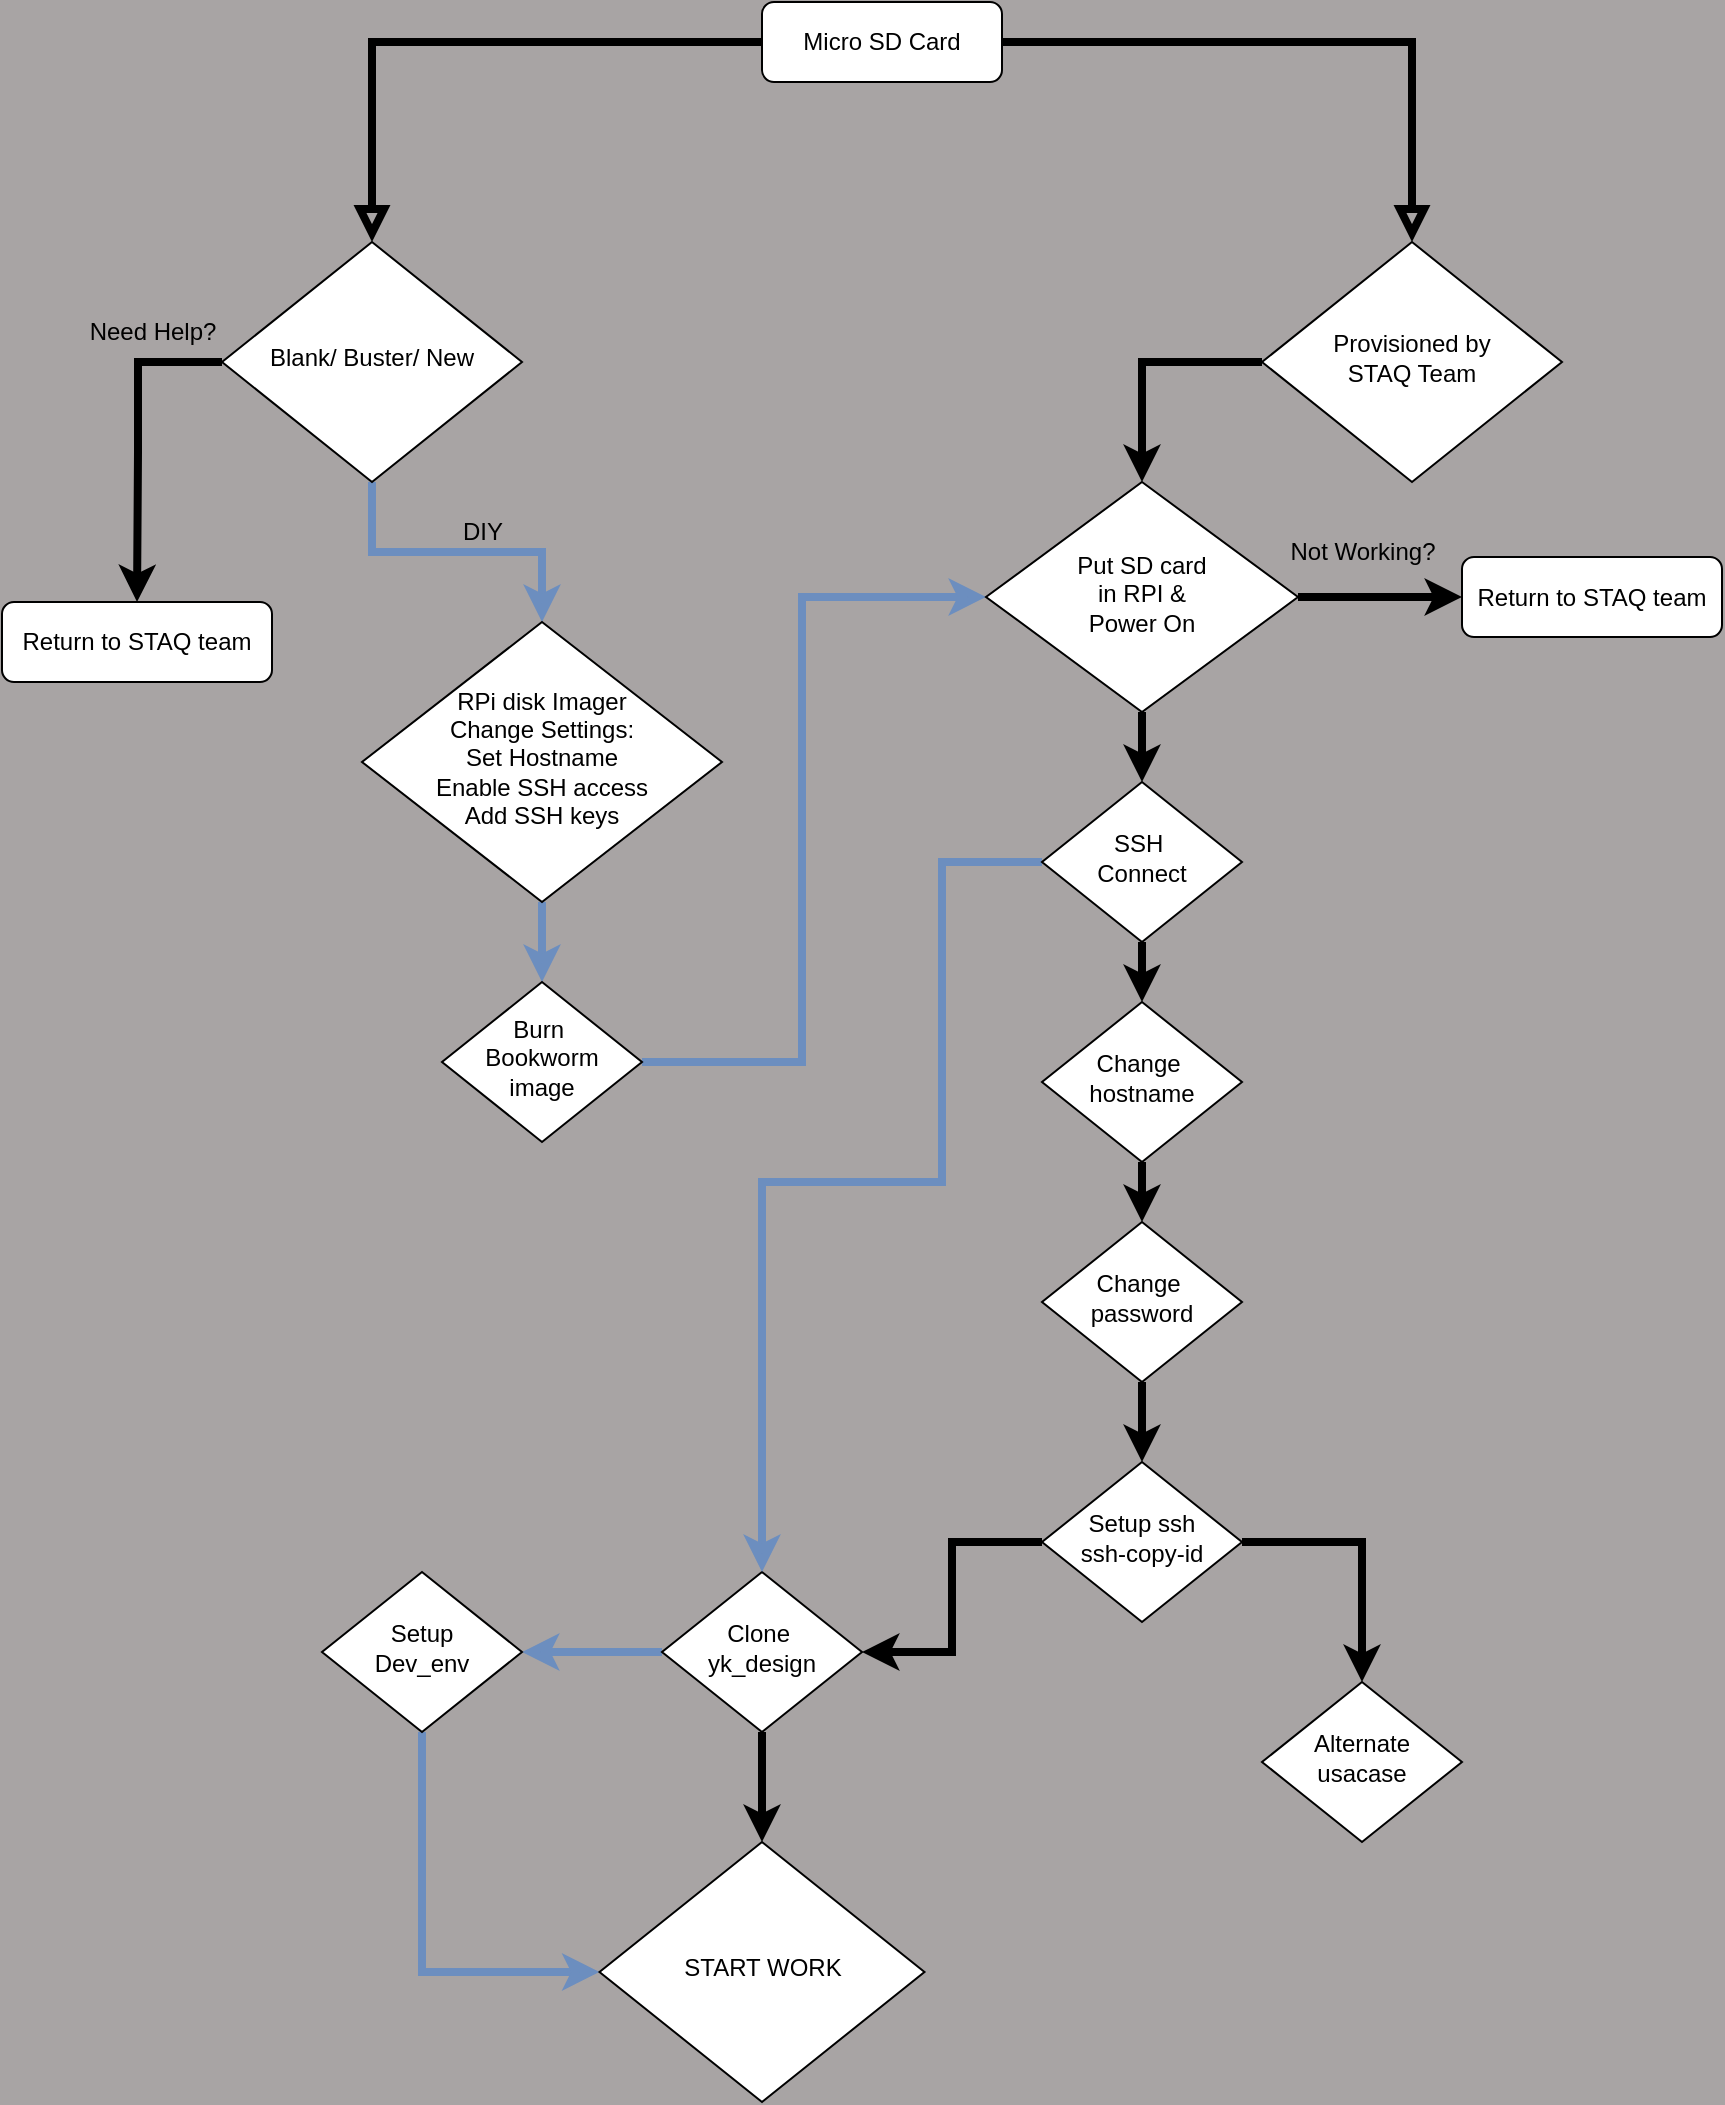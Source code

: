 <mxfile version="23.1.1" type="github">
  <diagram id="C5RBs43oDa-KdzZeNtuy" name="Page-1">
    <mxGraphModel dx="2820" dy="1134" grid="1" gridSize="10" guides="1" tooltips="1" connect="1" arrows="1" fold="1" page="1" pageScale="1" pageWidth="827" pageHeight="1169" background="#a8a4a4" math="0" shadow="0">
      <root>
        <mxCell id="WIyWlLk6GJQsqaUBKTNV-0" />
        <mxCell id="WIyWlLk6GJQsqaUBKTNV-1" parent="WIyWlLk6GJQsqaUBKTNV-0" />
        <mxCell id="WIyWlLk6GJQsqaUBKTNV-2" value="" style="rounded=0;html=1;jettySize=auto;orthogonalLoop=1;fontSize=11;endArrow=block;endFill=0;endSize=8;strokeWidth=4;shadow=0;labelBackgroundColor=none;edgeStyle=orthogonalEdgeStyle;" parent="WIyWlLk6GJQsqaUBKTNV-1" source="WIyWlLk6GJQsqaUBKTNV-3" target="WIyWlLk6GJQsqaUBKTNV-6" edge="1">
          <mxGeometry relative="1" as="geometry" />
        </mxCell>
        <mxCell id="WIyWlLk6GJQsqaUBKTNV-3" value="Micro SD Card" style="rounded=1;whiteSpace=wrap;html=1;fontSize=12;glass=0;strokeWidth=1;shadow=0;" parent="WIyWlLk6GJQsqaUBKTNV-1" vertex="1">
          <mxGeometry x="-330" y="40" width="120" height="40" as="geometry" />
        </mxCell>
        <mxCell id="j7dEtrERLzkFDMMT-IVj-43" style="edgeStyle=orthogonalEdgeStyle;rounded=0;orthogonalLoop=1;jettySize=auto;html=1;entryX=0.5;entryY=0;entryDx=0;entryDy=0;strokeWidth=4;" edge="1" parent="WIyWlLk6GJQsqaUBKTNV-1" source="WIyWlLk6GJQsqaUBKTNV-6" target="j7dEtrERLzkFDMMT-IVj-42">
          <mxGeometry relative="1" as="geometry">
            <Array as="points">
              <mxPoint x="-140" y="220" />
            </Array>
          </mxGeometry>
        </mxCell>
        <mxCell id="WIyWlLk6GJQsqaUBKTNV-6" value="Provisioned by &lt;br&gt;STAQ Team" style="rhombus;whiteSpace=wrap;html=1;shadow=0;fontFamily=Helvetica;fontSize=12;align=center;strokeWidth=1;spacing=6;spacingTop=-4;" parent="WIyWlLk6GJQsqaUBKTNV-1" vertex="1">
          <mxGeometry x="-80" y="160" width="150" height="120" as="geometry" />
        </mxCell>
        <mxCell id="WIyWlLk6GJQsqaUBKTNV-7" value="Return to STAQ team" style="rounded=1;whiteSpace=wrap;html=1;fontSize=12;glass=0;strokeWidth=1;shadow=0;" parent="WIyWlLk6GJQsqaUBKTNV-1" vertex="1">
          <mxGeometry x="20" y="317.5" width="130" height="40" as="geometry" />
        </mxCell>
        <mxCell id="j7dEtrERLzkFDMMT-IVj-9" value="" style="edgeStyle=orthogonalEdgeStyle;rounded=0;orthogonalLoop=1;jettySize=auto;html=1;strokeWidth=4;" edge="1" parent="WIyWlLk6GJQsqaUBKTNV-1" source="WIyWlLk6GJQsqaUBKTNV-10" target="j7dEtrERLzkFDMMT-IVj-5">
          <mxGeometry relative="1" as="geometry" />
        </mxCell>
        <mxCell id="WIyWlLk6GJQsqaUBKTNV-10" value="Change&amp;nbsp;&lt;br&gt;hostname" style="rhombus;whiteSpace=wrap;html=1;shadow=0;fontFamily=Helvetica;fontSize=12;align=center;strokeWidth=1;spacing=6;spacingTop=-4;" parent="WIyWlLk6GJQsqaUBKTNV-1" vertex="1">
          <mxGeometry x="-190" y="540" width="100" height="80" as="geometry" />
        </mxCell>
        <mxCell id="j7dEtrERLzkFDMMT-IVj-20" style="edgeStyle=orthogonalEdgeStyle;rounded=0;orthogonalLoop=1;jettySize=auto;html=1;entryX=0.5;entryY=0;entryDx=0;entryDy=0;fillColor=#dae8fc;strokeColor=#6c8ebf;strokeWidth=4;" edge="1" parent="WIyWlLk6GJQsqaUBKTNV-1" source="j7dEtrERLzkFDMMT-IVj-0" target="j7dEtrERLzkFDMMT-IVj-13">
          <mxGeometry relative="1" as="geometry">
            <mxPoint x="-330" y="290" as="targetPoint" />
          </mxGeometry>
        </mxCell>
        <mxCell id="j7dEtrERLzkFDMMT-IVj-22" style="edgeStyle=orthogonalEdgeStyle;rounded=0;orthogonalLoop=1;jettySize=auto;html=1;entryX=0.5;entryY=0;entryDx=0;entryDy=0;strokeWidth=4;" edge="1" parent="WIyWlLk6GJQsqaUBKTNV-1" source="j7dEtrERLzkFDMMT-IVj-0" target="j7dEtrERLzkFDMMT-IVj-17">
          <mxGeometry relative="1" as="geometry">
            <Array as="points">
              <mxPoint x="-642" y="220" />
              <mxPoint x="-642" y="265" />
            </Array>
          </mxGeometry>
        </mxCell>
        <mxCell id="j7dEtrERLzkFDMMT-IVj-0" value="Blank/ Buster/ New" style="rhombus;whiteSpace=wrap;html=1;shadow=0;fontFamily=Helvetica;fontSize=12;align=center;strokeWidth=1;spacing=6;spacingTop=-4;" vertex="1" parent="WIyWlLk6GJQsqaUBKTNV-1">
          <mxGeometry x="-600" y="160" width="150" height="120" as="geometry" />
        </mxCell>
        <mxCell id="j7dEtrERLzkFDMMT-IVj-2" value="" style="rounded=0;html=1;jettySize=auto;orthogonalLoop=1;fontSize=11;endArrow=block;endFill=0;endSize=8;strokeWidth=4;shadow=0;labelBackgroundColor=none;edgeStyle=orthogonalEdgeStyle;" edge="1" parent="WIyWlLk6GJQsqaUBKTNV-1" source="WIyWlLk6GJQsqaUBKTNV-3" target="j7dEtrERLzkFDMMT-IVj-0">
          <mxGeometry relative="1" as="geometry">
            <mxPoint x="-385.25" y="120" as="sourcePoint" />
            <mxPoint x="-275.25" y="200" as="targetPoint" />
          </mxGeometry>
        </mxCell>
        <mxCell id="j7dEtrERLzkFDMMT-IVj-10" value="" style="edgeStyle=orthogonalEdgeStyle;rounded=0;orthogonalLoop=1;jettySize=auto;html=1;strokeWidth=4;" edge="1" parent="WIyWlLk6GJQsqaUBKTNV-1" source="j7dEtrERLzkFDMMT-IVj-5" target="j7dEtrERLzkFDMMT-IVj-6">
          <mxGeometry relative="1" as="geometry" />
        </mxCell>
        <mxCell id="j7dEtrERLzkFDMMT-IVj-5" value="Change&amp;nbsp;&lt;br&gt;password" style="rhombus;whiteSpace=wrap;html=1;shadow=0;fontFamily=Helvetica;fontSize=12;align=center;strokeWidth=1;spacing=6;spacingTop=-4;" vertex="1" parent="WIyWlLk6GJQsqaUBKTNV-1">
          <mxGeometry x="-190" y="650" width="100" height="80" as="geometry" />
        </mxCell>
        <mxCell id="j7dEtrERLzkFDMMT-IVj-11" style="edgeStyle=orthogonalEdgeStyle;rounded=0;orthogonalLoop=1;jettySize=auto;html=1;strokeWidth=4;" edge="1" parent="WIyWlLk6GJQsqaUBKTNV-1" source="j7dEtrERLzkFDMMT-IVj-6" target="j7dEtrERLzkFDMMT-IVj-7">
          <mxGeometry relative="1" as="geometry" />
        </mxCell>
        <mxCell id="j7dEtrERLzkFDMMT-IVj-12" style="edgeStyle=orthogonalEdgeStyle;rounded=0;orthogonalLoop=1;jettySize=auto;html=1;strokeWidth=4;" edge="1" parent="WIyWlLk6GJQsqaUBKTNV-1" source="j7dEtrERLzkFDMMT-IVj-6" target="j7dEtrERLzkFDMMT-IVj-8">
          <mxGeometry relative="1" as="geometry" />
        </mxCell>
        <mxCell id="j7dEtrERLzkFDMMT-IVj-6" value="Setup ssh&lt;br&gt;ssh-copy-id" style="rhombus;whiteSpace=wrap;html=1;shadow=0;fontFamily=Helvetica;fontSize=12;align=center;strokeWidth=1;spacing=6;spacingTop=-4;" vertex="1" parent="WIyWlLk6GJQsqaUBKTNV-1">
          <mxGeometry x="-190" y="770" width="100" height="80" as="geometry" />
        </mxCell>
        <mxCell id="j7dEtrERLzkFDMMT-IVj-28" style="edgeStyle=orthogonalEdgeStyle;rounded=0;orthogonalLoop=1;jettySize=auto;html=1;entryX=1;entryY=0.5;entryDx=0;entryDy=0;fillColor=#dae8fc;strokeColor=#6c8ebf;strokeWidth=4;" edge="1" parent="WIyWlLk6GJQsqaUBKTNV-1" source="j7dEtrERLzkFDMMT-IVj-7" target="j7dEtrERLzkFDMMT-IVj-24">
          <mxGeometry relative="1" as="geometry" />
        </mxCell>
        <mxCell id="j7dEtrERLzkFDMMT-IVj-51" style="edgeStyle=orthogonalEdgeStyle;rounded=0;orthogonalLoop=1;jettySize=auto;html=1;entryX=0.5;entryY=0;entryDx=0;entryDy=0;strokeWidth=4;" edge="1" parent="WIyWlLk6GJQsqaUBKTNV-1" source="j7dEtrERLzkFDMMT-IVj-7" target="j7dEtrERLzkFDMMT-IVj-50">
          <mxGeometry relative="1" as="geometry" />
        </mxCell>
        <mxCell id="j7dEtrERLzkFDMMT-IVj-7" value="Clone&amp;nbsp;&lt;br&gt;yk_design" style="rhombus;whiteSpace=wrap;html=1;shadow=0;fontFamily=Helvetica;fontSize=12;align=center;strokeWidth=1;spacing=6;spacingTop=-4;" vertex="1" parent="WIyWlLk6GJQsqaUBKTNV-1">
          <mxGeometry x="-380" y="825" width="100" height="80" as="geometry" />
        </mxCell>
        <mxCell id="j7dEtrERLzkFDMMT-IVj-8" value="Alternate&lt;br&gt;usacase" style="rhombus;whiteSpace=wrap;html=1;shadow=0;fontFamily=Helvetica;fontSize=12;align=center;strokeWidth=1;spacing=6;spacingTop=-4;" vertex="1" parent="WIyWlLk6GJQsqaUBKTNV-1">
          <mxGeometry x="-80" y="880" width="100" height="80" as="geometry" />
        </mxCell>
        <mxCell id="j7dEtrERLzkFDMMT-IVj-38" style="edgeStyle=orthogonalEdgeStyle;rounded=0;orthogonalLoop=1;jettySize=auto;html=1;entryX=0.5;entryY=0;entryDx=0;entryDy=0;fillColor=#dae8fc;strokeColor=#6c8ebf;strokeWidth=4;" edge="1" parent="WIyWlLk6GJQsqaUBKTNV-1" source="j7dEtrERLzkFDMMT-IVj-13" target="j7dEtrERLzkFDMMT-IVj-37">
          <mxGeometry relative="1" as="geometry" />
        </mxCell>
        <mxCell id="j7dEtrERLzkFDMMT-IVj-13" value="RPi disk Imager&lt;br&gt;Change Settings:&lt;br&gt;Set Hostname&lt;br&gt;Enable SSH access&lt;br&gt;Add SSH keys" style="rhombus;whiteSpace=wrap;html=1;shadow=0;fontFamily=Helvetica;fontSize=12;align=center;strokeWidth=1;spacing=6;spacingTop=-4;" vertex="1" parent="WIyWlLk6GJQsqaUBKTNV-1">
          <mxGeometry x="-530" y="350" width="180" height="140" as="geometry" />
        </mxCell>
        <mxCell id="j7dEtrERLzkFDMMT-IVj-17" value="Return to STAQ team" style="rounded=1;whiteSpace=wrap;html=1;fontSize=12;glass=0;strokeWidth=1;shadow=0;" vertex="1" parent="WIyWlLk6GJQsqaUBKTNV-1">
          <mxGeometry x="-710" y="340" width="135" height="40" as="geometry" />
        </mxCell>
        <mxCell id="j7dEtrERLzkFDMMT-IVj-52" style="edgeStyle=orthogonalEdgeStyle;rounded=0;orthogonalLoop=1;jettySize=auto;html=1;entryX=0;entryY=0.5;entryDx=0;entryDy=0;fillColor=#dae8fc;strokeColor=#6c8ebf;strokeWidth=4;" edge="1" parent="WIyWlLk6GJQsqaUBKTNV-1" source="j7dEtrERLzkFDMMT-IVj-24" target="j7dEtrERLzkFDMMT-IVj-50">
          <mxGeometry relative="1" as="geometry">
            <Array as="points">
              <mxPoint x="-500" y="1025" />
            </Array>
          </mxGeometry>
        </mxCell>
        <mxCell id="j7dEtrERLzkFDMMT-IVj-24" value="Setup&lt;br&gt;Dev_env" style="rhombus;whiteSpace=wrap;html=1;shadow=0;fontFamily=Helvetica;fontSize=12;align=center;strokeWidth=1;spacing=6;spacingTop=-4;" vertex="1" parent="WIyWlLk6GJQsqaUBKTNV-1">
          <mxGeometry x="-550" y="825" width="100" height="80" as="geometry" />
        </mxCell>
        <mxCell id="j7dEtrERLzkFDMMT-IVj-29" value="Need Help?" style="text;html=1;align=center;verticalAlign=middle;resizable=0;points=[];autosize=1;strokeColor=none;fillColor=none;" vertex="1" parent="WIyWlLk6GJQsqaUBKTNV-1">
          <mxGeometry x="-680" y="190" width="90" height="30" as="geometry" />
        </mxCell>
        <mxCell id="j7dEtrERLzkFDMMT-IVj-30" value="DIY" style="text;html=1;align=center;verticalAlign=middle;resizable=0;points=[];autosize=1;strokeColor=none;fillColor=none;" vertex="1" parent="WIyWlLk6GJQsqaUBKTNV-1">
          <mxGeometry x="-490" y="290" width="40" height="30" as="geometry" />
        </mxCell>
        <mxCell id="j7dEtrERLzkFDMMT-IVj-39" style="edgeStyle=orthogonalEdgeStyle;rounded=0;orthogonalLoop=1;jettySize=auto;html=1;entryX=0;entryY=0.5;entryDx=0;entryDy=0;fillColor=#dae8fc;strokeColor=#6c8ebf;strokeWidth=4;" edge="1" parent="WIyWlLk6GJQsqaUBKTNV-1" source="j7dEtrERLzkFDMMT-IVj-37" target="j7dEtrERLzkFDMMT-IVj-42">
          <mxGeometry relative="1" as="geometry">
            <Array as="points">
              <mxPoint x="-310" y="570" />
              <mxPoint x="-310" y="338" />
            </Array>
          </mxGeometry>
        </mxCell>
        <mxCell id="j7dEtrERLzkFDMMT-IVj-37" value="Burn&amp;nbsp;&lt;br&gt;Bookworm&lt;br&gt;image" style="rhombus;whiteSpace=wrap;html=1;shadow=0;fontFamily=Helvetica;fontSize=12;align=center;strokeWidth=1;spacing=6;spacingTop=-4;" vertex="1" parent="WIyWlLk6GJQsqaUBKTNV-1">
          <mxGeometry x="-490" y="530" width="100" height="80" as="geometry" />
        </mxCell>
        <mxCell id="j7dEtrERLzkFDMMT-IVj-44" style="edgeStyle=orthogonalEdgeStyle;rounded=0;orthogonalLoop=1;jettySize=auto;html=1;entryX=0;entryY=0.5;entryDx=0;entryDy=0;strokeWidth=4;" edge="1" parent="WIyWlLk6GJQsqaUBKTNV-1" source="j7dEtrERLzkFDMMT-IVj-42" target="WIyWlLk6GJQsqaUBKTNV-7">
          <mxGeometry relative="1" as="geometry" />
        </mxCell>
        <mxCell id="j7dEtrERLzkFDMMT-IVj-49" style="edgeStyle=orthogonalEdgeStyle;rounded=0;orthogonalLoop=1;jettySize=auto;html=1;exitX=0;exitY=0.5;exitDx=0;exitDy=0;entryX=0.5;entryY=0;entryDx=0;entryDy=0;fillColor=#dae8fc;strokeColor=#6c8ebf;strokeWidth=4;" edge="1" parent="WIyWlLk6GJQsqaUBKTNV-1" source="j7dEtrERLzkFDMMT-IVj-55" target="j7dEtrERLzkFDMMT-IVj-7">
          <mxGeometry relative="1" as="geometry">
            <mxPoint x="-280" y="670" as="targetPoint" />
            <Array as="points">
              <mxPoint x="-240" y="470" />
              <mxPoint x="-240" y="630" />
              <mxPoint x="-330" y="630" />
            </Array>
          </mxGeometry>
        </mxCell>
        <mxCell id="j7dEtrERLzkFDMMT-IVj-56" style="edgeStyle=orthogonalEdgeStyle;rounded=0;orthogonalLoop=1;jettySize=auto;html=1;exitX=0.5;exitY=1;exitDx=0;exitDy=0;entryX=0.5;entryY=0;entryDx=0;entryDy=0;strokeWidth=4;" edge="1" parent="WIyWlLk6GJQsqaUBKTNV-1" source="j7dEtrERLzkFDMMT-IVj-42" target="j7dEtrERLzkFDMMT-IVj-55">
          <mxGeometry relative="1" as="geometry" />
        </mxCell>
        <mxCell id="j7dEtrERLzkFDMMT-IVj-42" value="Put SD card&lt;br&gt;in RPI &amp;amp;&lt;br&gt;Power On" style="rhombus;whiteSpace=wrap;html=1;shadow=0;fontFamily=Helvetica;fontSize=12;align=center;strokeWidth=1;spacing=6;spacingTop=-4;" vertex="1" parent="WIyWlLk6GJQsqaUBKTNV-1">
          <mxGeometry x="-218" y="280" width="156" height="115" as="geometry" />
        </mxCell>
        <mxCell id="j7dEtrERLzkFDMMT-IVj-45" value="Not Working?" style="text;html=1;align=center;verticalAlign=middle;resizable=0;points=[];autosize=1;strokeColor=none;fillColor=none;" vertex="1" parent="WIyWlLk6GJQsqaUBKTNV-1">
          <mxGeometry x="-80" y="300" width="100" height="30" as="geometry" />
        </mxCell>
        <mxCell id="j7dEtrERLzkFDMMT-IVj-50" value="START WORK" style="rhombus;whiteSpace=wrap;html=1;shadow=0;fontFamily=Helvetica;fontSize=12;align=center;strokeWidth=1;spacing=6;spacingTop=-4;" vertex="1" parent="WIyWlLk6GJQsqaUBKTNV-1">
          <mxGeometry x="-411.25" y="960" width="162.5" height="130" as="geometry" />
        </mxCell>
        <mxCell id="j7dEtrERLzkFDMMT-IVj-57" style="edgeStyle=orthogonalEdgeStyle;rounded=0;orthogonalLoop=1;jettySize=auto;html=1;exitX=0.5;exitY=1;exitDx=0;exitDy=0;entryX=0.5;entryY=0;entryDx=0;entryDy=0;strokeWidth=4;" edge="1" parent="WIyWlLk6GJQsqaUBKTNV-1" source="j7dEtrERLzkFDMMT-IVj-55" target="WIyWlLk6GJQsqaUBKTNV-10">
          <mxGeometry relative="1" as="geometry" />
        </mxCell>
        <mxCell id="j7dEtrERLzkFDMMT-IVj-55" value="SSH&amp;nbsp;&lt;br&gt;Connect" style="rhombus;whiteSpace=wrap;html=1;shadow=0;fontFamily=Helvetica;fontSize=12;align=center;strokeWidth=1;spacing=6;spacingTop=-4;" vertex="1" parent="WIyWlLk6GJQsqaUBKTNV-1">
          <mxGeometry x="-190" y="430" width="100" height="80" as="geometry" />
        </mxCell>
      </root>
    </mxGraphModel>
  </diagram>
</mxfile>
